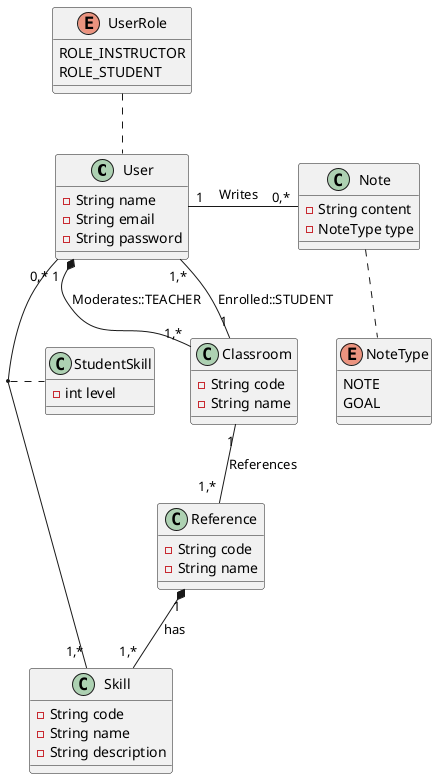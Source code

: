 @startuml
' Entities
class User {
    - String name
    - String email
    - String password
}

class Classroom {
    - String code
    - String name
}

class Reference {
    - String code
    - String name
}

class Skill {
    - String code
    - String name
    - String description
}

class StudentSkill {
    - int level
}

class Note {
    - String content
    - NoteType type
}

enum UserRole {
    ROLE_INSTRUCTOR
    ROLE_STUDENT
}

enum NoteType {
    NOTE
    GOAL
}

' Entity Relationships
User "1  " *-- "1,*" Classroom : Moderates::TEACHER

Classroom "1" -- "1,*" User : Enrolled::STUDENT
Classroom "1" -- "1,* " Reference : References

Reference "1" *-- "1,*" Skill : has

User "1" -r- "0,*" Note : "Writes   "

Note .. NoteType
UserRole .. User

User "0,*" -- "1,*" Skill
(User, Skill) .. StudentSkill

@enduml